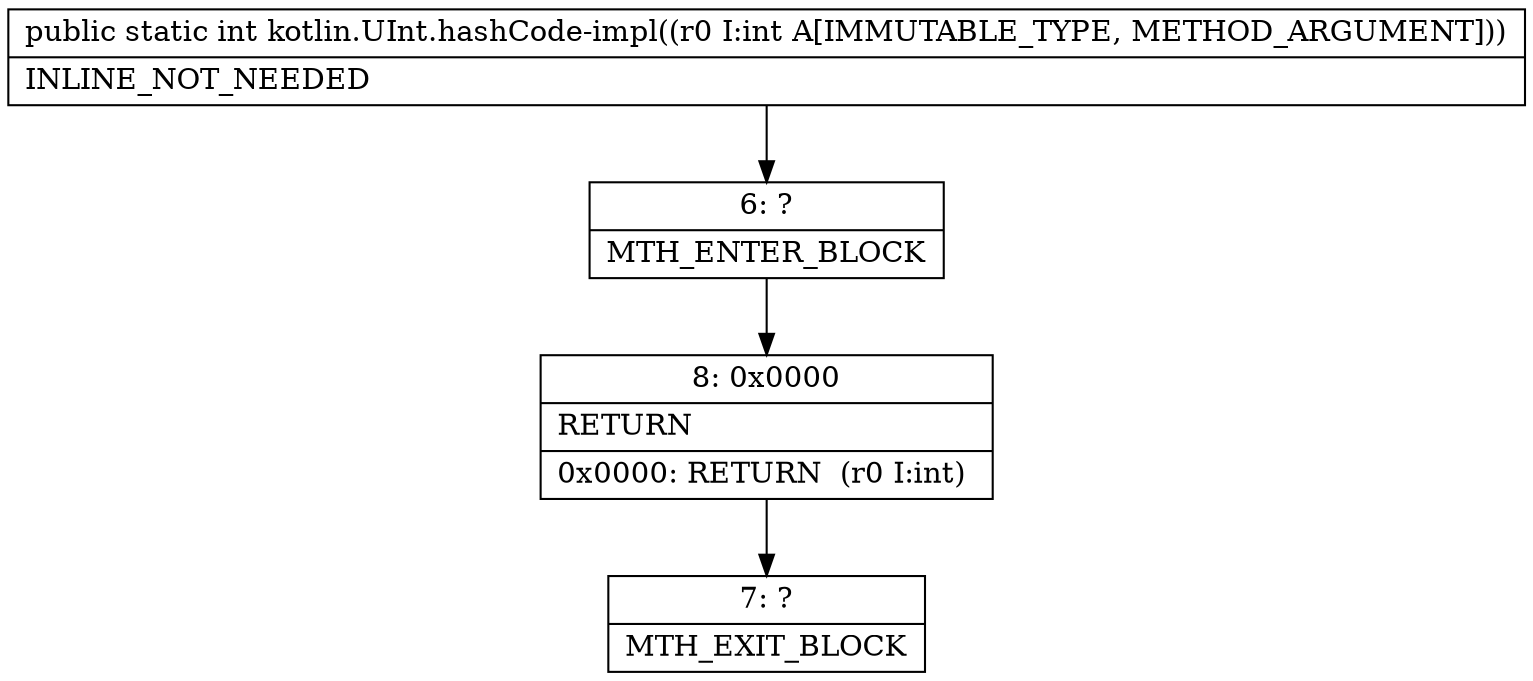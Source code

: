 digraph "CFG forkotlin.UInt.hashCode\-impl(I)I" {
Node_6 [shape=record,label="{6\:\ ?|MTH_ENTER_BLOCK\l}"];
Node_8 [shape=record,label="{8\:\ 0x0000|RETURN\l|0x0000: RETURN  (r0 I:int) \l}"];
Node_7 [shape=record,label="{7\:\ ?|MTH_EXIT_BLOCK\l}"];
MethodNode[shape=record,label="{public static int kotlin.UInt.hashCode\-impl((r0 I:int A[IMMUTABLE_TYPE, METHOD_ARGUMENT]))  | INLINE_NOT_NEEDED\l}"];
MethodNode -> Node_6;Node_6 -> Node_8;
Node_8 -> Node_7;
}

